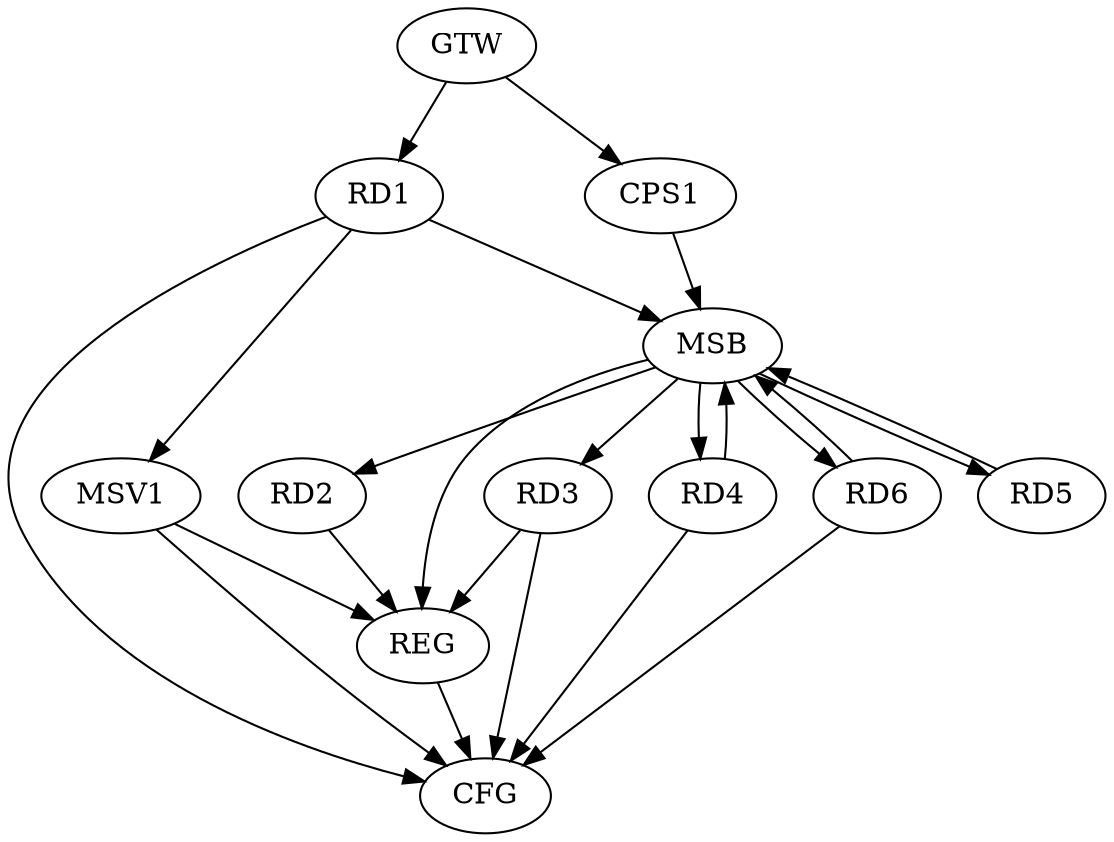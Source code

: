 strict digraph G {
  RD1 [ label="RD1" ];
  RD2 [ label="RD2" ];
  RD3 [ label="RD3" ];
  RD4 [ label="RD4" ];
  RD5 [ label="RD5" ];
  RD6 [ label="RD6" ];
  CPS1 [ label="CPS1" ];
  GTW [ label="GTW" ];
  REG [ label="REG" ];
  MSB [ label="MSB" ];
  CFG [ label="CFG" ];
  MSV1 [ label="MSV1" ];
  GTW -> RD1;
  GTW -> CPS1;
  RD2 -> REG;
  RD3 -> REG;
  RD1 -> MSB;
  MSB -> RD5;
  MSB -> REG;
  RD4 -> MSB;
  RD5 -> MSB;
  MSB -> RD6;
  RD6 -> MSB;
  CPS1 -> MSB;
  MSB -> RD2;
  MSB -> RD3;
  MSB -> RD4;
  RD6 -> CFG;
  RD4 -> CFG;
  RD3 -> CFG;
  RD1 -> CFG;
  REG -> CFG;
  RD1 -> MSV1;
  MSV1 -> REG;
  MSV1 -> CFG;
}
